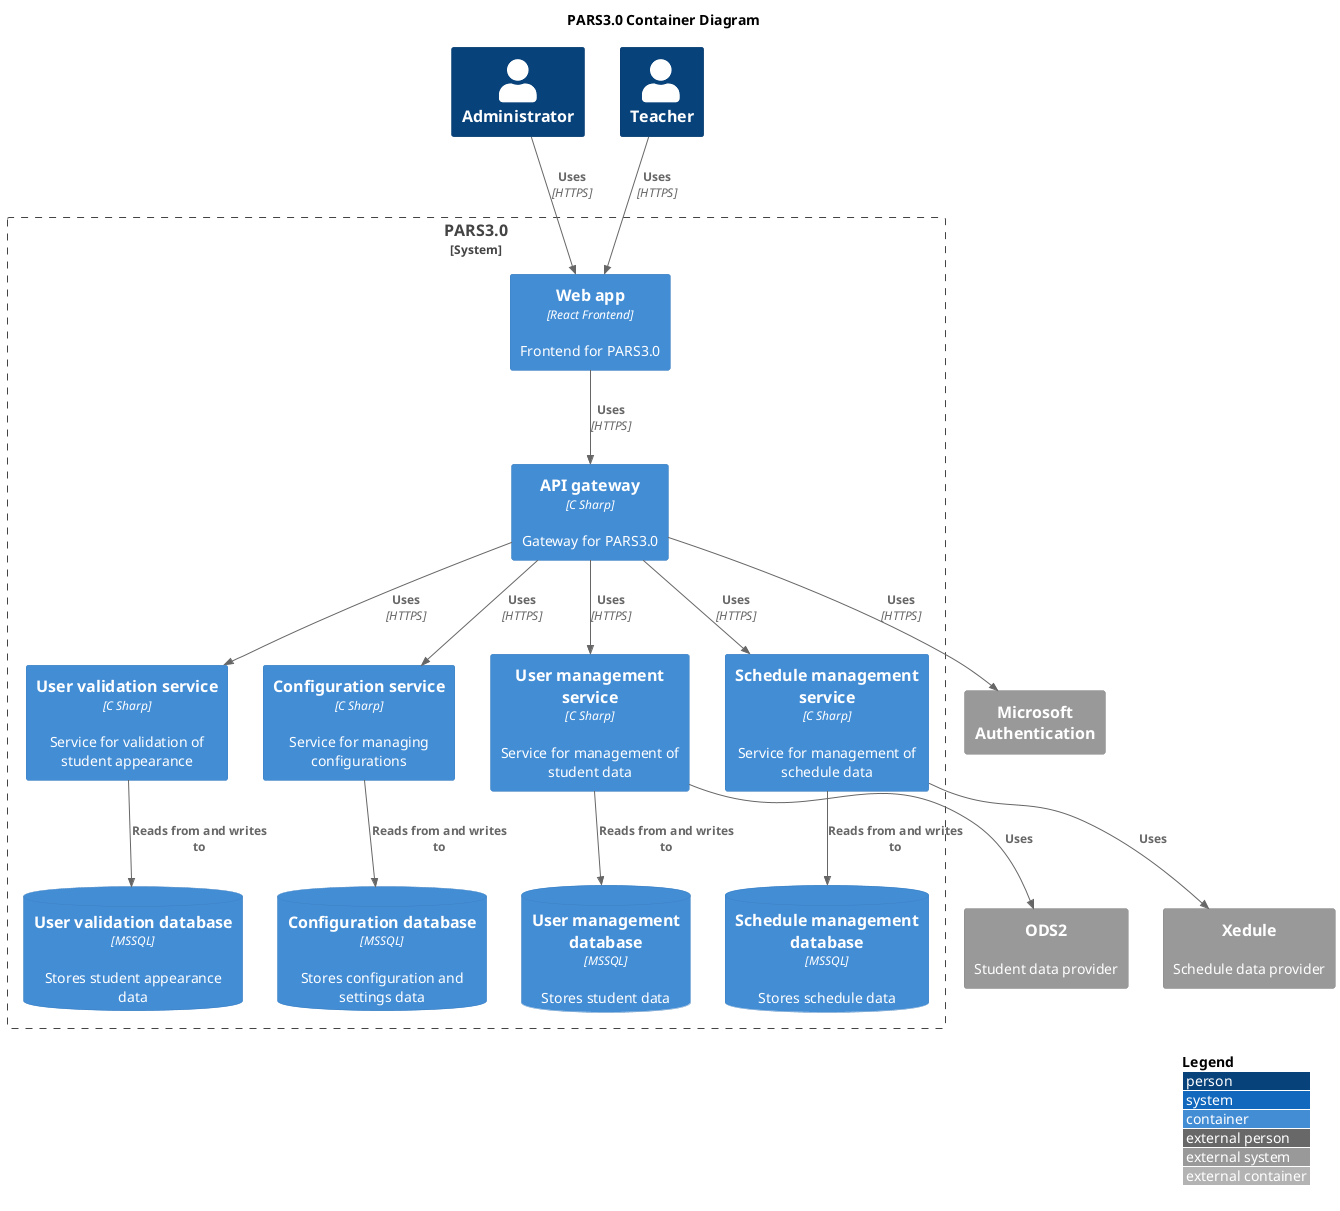 @startuml c2

!include <C4/C4_Container>
!include <cloudinsight/mysql>

title PARS3.0 Container Diagram

LAYOUT_WITH_LEGEND()

'people
Person(Admin, "Administrator", "")
Person(Teacher, "Teacher", "")

System_Boundary(boundary, "PARS3.0"){
    'frontend
    Container(WebApp, "Web app", "React Frontend", "Frontend for PARS3.0")

    'gateway
    Container(Gateway, "API gateway", "C Sharp", "Gateway for PARS3.0")
    
    'services
    Container(UserManagement, "User management service", "C Sharp", "Service for management of student data")
    Container(UserValidation, "User validation service", "C Sharp", "Service for validation of student appearance")
    Container(ScheduleManagement, "Schedule management service", "C Sharp", "Service for management of schedule data")
    Container(Configuration, "Configuration service", "C Sharp", "Service for managing configurations")
    
    'databases
    ContainerDb(DBUserManagement, "User management database", "MSSQL", "Stores student data")
    ContainerDb(DBUserValidation, "User validation database", "MSSQL", "Stores student appearance data")
    ContainerDb(DBScheduleManagement, "Schedule management database", "MSSQL", "Stores schedule data")
    ContainerDb(DBConfiguration, "Configuration database", "MSSQL", "Stores configuration and settings data")
}

'external systems
System_Ext(Xedule, "Xedule", "Schedule data provider", "")
System_Ext(ODS2, "ODS2", "Student data provider", "")
System_Ext(MicrosoftAuth, "Microsoft Authentication", "", "")

'links users
Rel(Admin, WebApp, "Uses", "HTTPS")
Rel(Teacher, WebApp, "Uses", "HTTPS")

'links frontend
Rel(WebApp, Gateway, "Uses", "HTTPS")

'links gateway
Rel(Gateway, UserManagement, "Uses", "HTTPS")
Rel(Gateway, UserValidation, "Uses", "HTTPS")
Rel(Gateway, ScheduleManagement, "Uses", "HTTPS")
Rel(Gateway, Configuration, "Uses", "HTTPS")

'links services
Rel(UserManagement, DBUserManagement, "Reads from and writes to", "")
Rel(UserValidation, DBUserValidation, "Reads from and writes to", "")
Rel(ScheduleManagement, DBScheduleManagement, "Reads from and writes to", "")
Rel(Configuration, DBConfiguration, "Reads from and writes to", "")

'links to externals
Rel(Gateway, MicrosoftAuth, "Uses", "HTTPS")
Rel(ScheduleManagement, Xedule, "Uses", "")
Rel(UserManagement, ODS2, "Uses", "")
@enduml